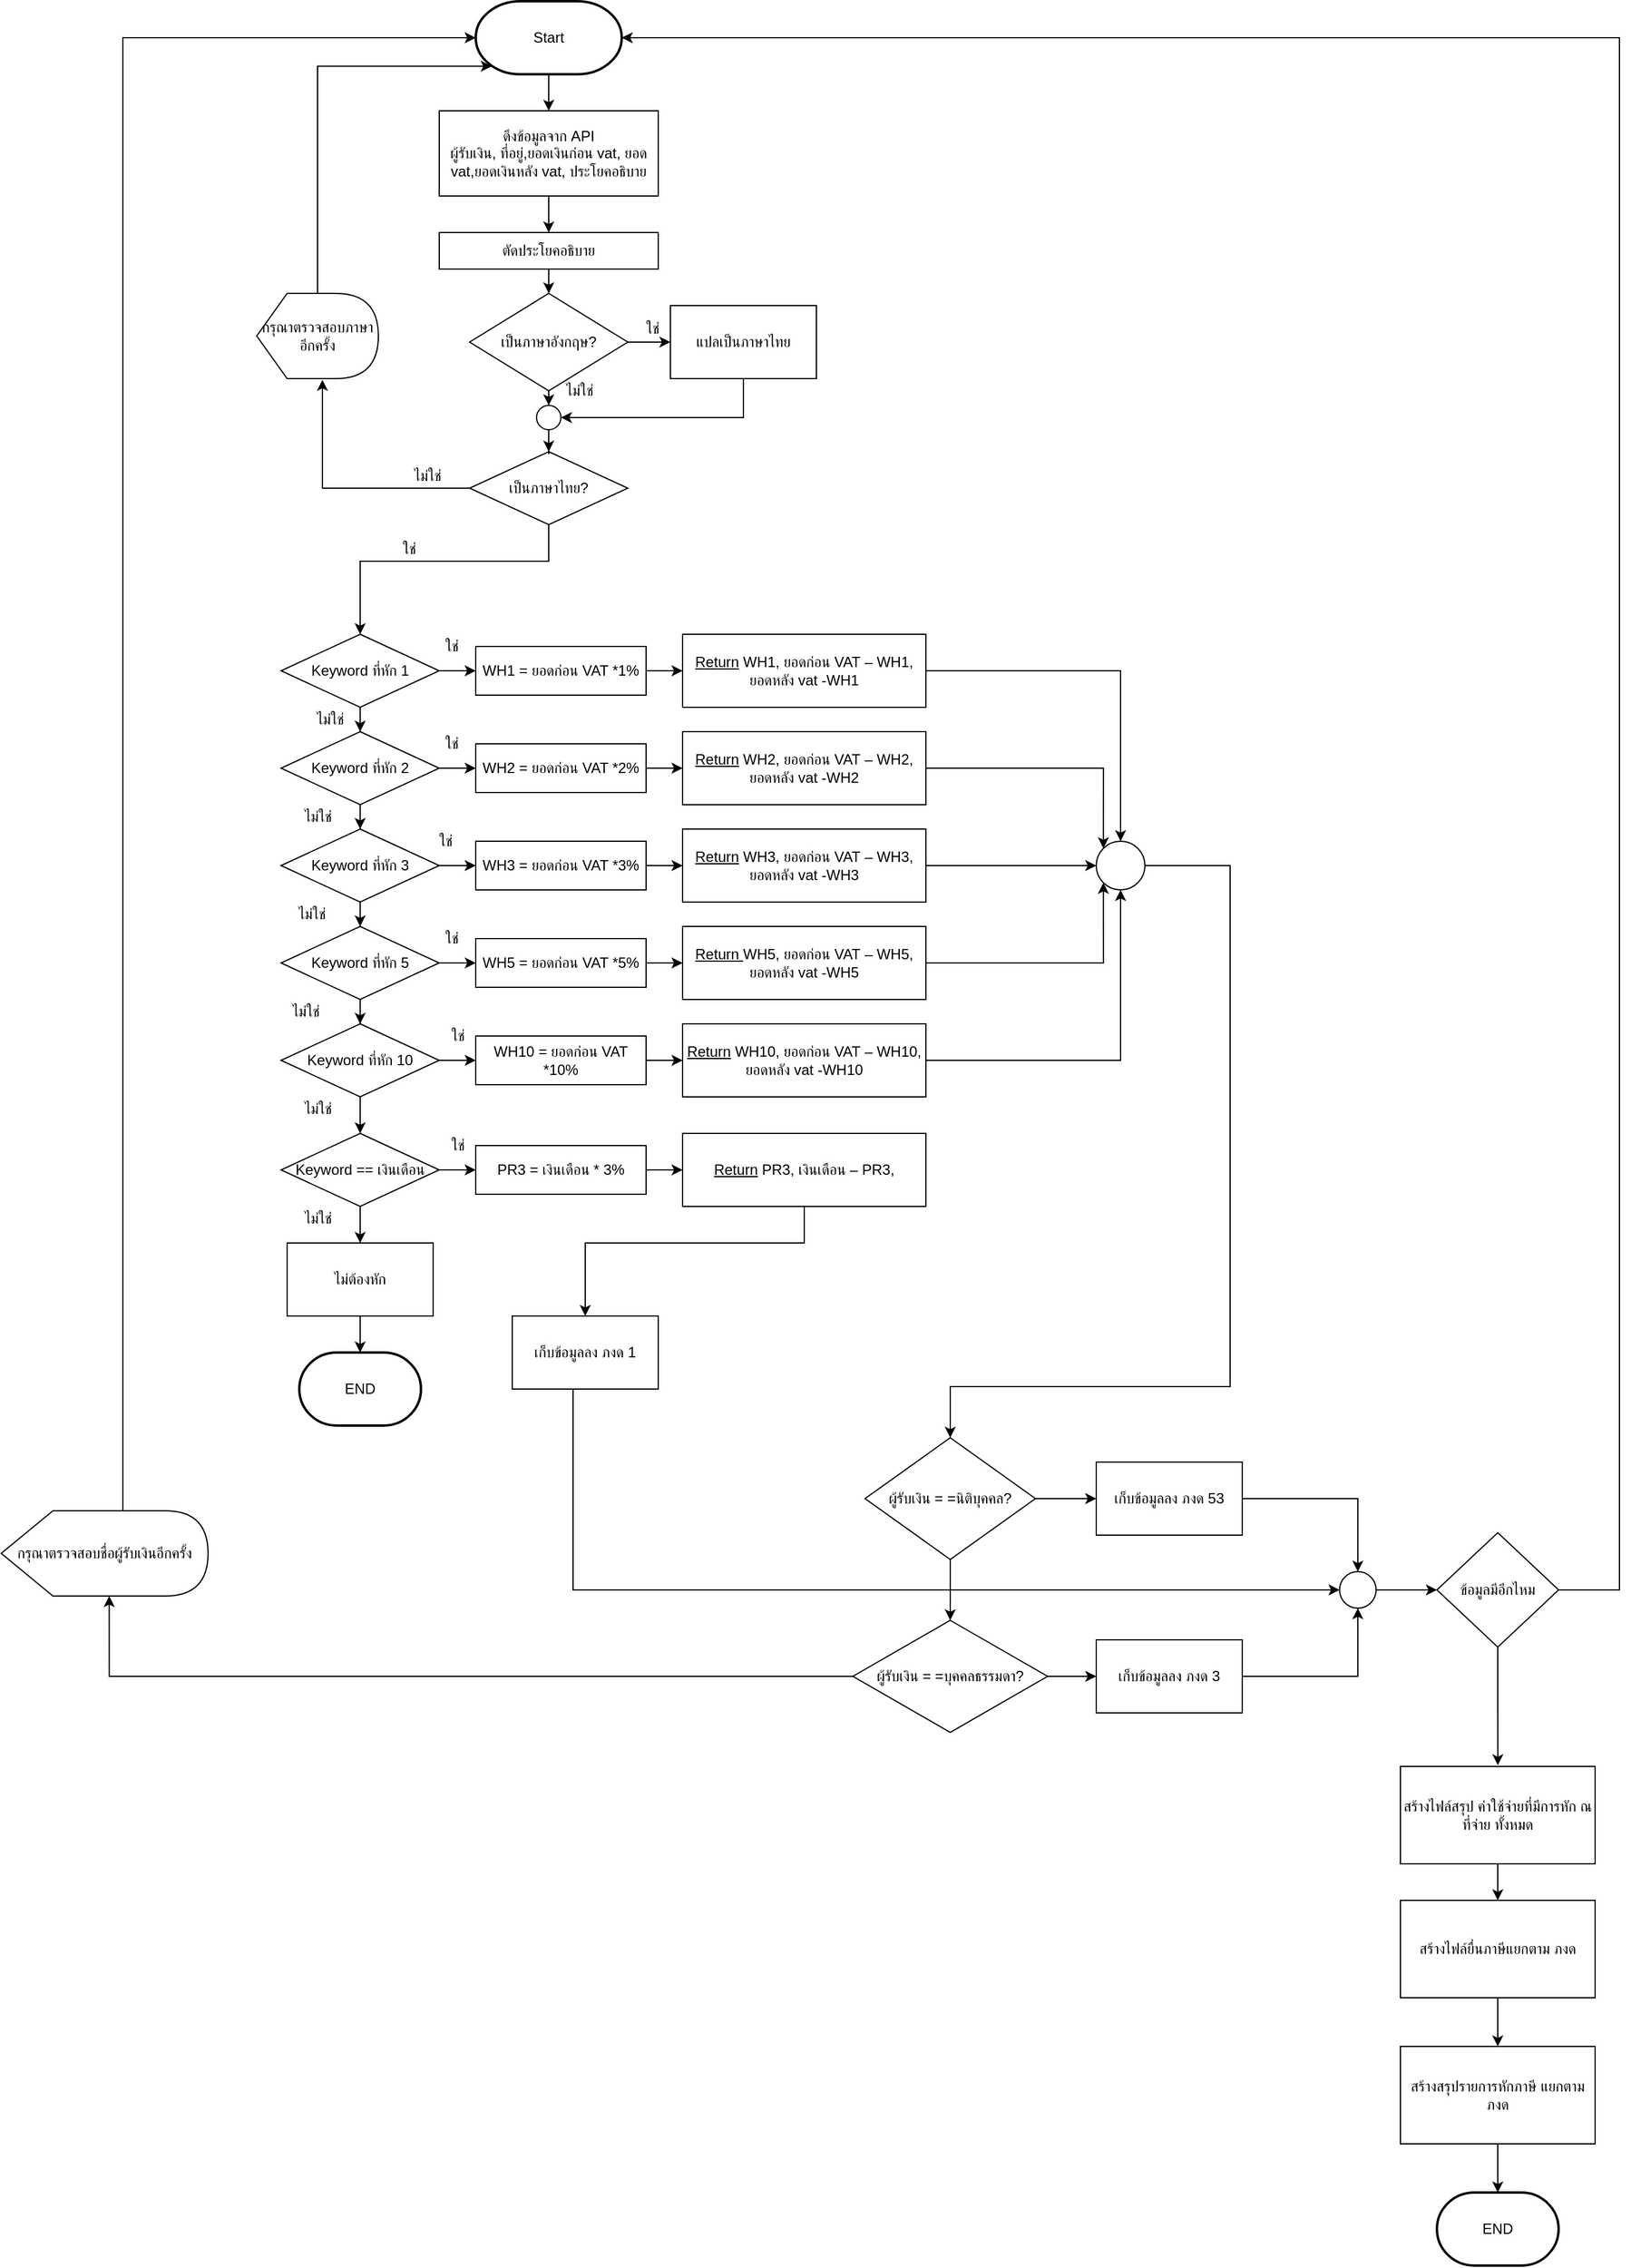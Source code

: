 <mxfile version="12.9.12" type="google"><diagram id="C5RBs43oDa-KdzZeNtuy" name="Page-1"><mxGraphModel dx="1278" dy="615" grid="1" gridSize="10" guides="1" tooltips="1" connect="1" arrows="1" fold="1" page="1" pageScale="1" pageWidth="1654" pageHeight="2336" math="0" shadow="0"><root><mxCell id="WIyWlLk6GJQsqaUBKTNV-0"/><mxCell id="WIyWlLk6GJQsqaUBKTNV-1" parent="WIyWlLk6GJQsqaUBKTNV-0"/><mxCell id="zGAQYfgNKE1p6FYnz9l3-11" value="" style="edgeStyle=orthogonalEdgeStyle;rounded=0;orthogonalLoop=1;jettySize=auto;html=1;" edge="1" parent="WIyWlLk6GJQsqaUBKTNV-1" source="zGAQYfgNKE1p6FYnz9l3-1" target="zGAQYfgNKE1p6FYnz9l3-10"><mxGeometry relative="1" as="geometry"/></mxCell><mxCell id="zGAQYfgNKE1p6FYnz9l3-1" value="&lt;div&gt;ดึงข้อมูลจาก API&lt;span lang=&quot;TH&quot;&gt;&lt;br&gt;&lt;/span&gt;&lt;/div&gt;&lt;div&gt;&lt;span lang=&quot;TH&quot;&gt;ผู้รับเงิน&lt;/span&gt;,&lt;span lang=&quot;TH&quot;&gt; ที่อยู่&lt;/span&gt;,&lt;span lang=&quot;TH&quot;&gt;ยอดเงินก่อน &lt;/span&gt;vat, &lt;span lang=&quot;TH&quot;&gt;ยอด &lt;/span&gt;vat,&lt;span lang=&quot;TH&quot;&gt;ยอดเงินหลัง &lt;/span&gt;vat, &lt;span lang=&quot;TH&quot;&gt;ประโยคอธิบาย&lt;/span&gt;&lt;/div&gt;" style="rounded=0;whiteSpace=wrap;html=1;" vertex="1" parent="WIyWlLk6GJQsqaUBKTNV-1"><mxGeometry x="560" y="120" width="180" height="70" as="geometry"/></mxCell><mxCell id="zGAQYfgNKE1p6FYnz9l3-13" value="" style="edgeStyle=orthogonalEdgeStyle;rounded=0;orthogonalLoop=1;jettySize=auto;html=1;" edge="1" parent="WIyWlLk6GJQsqaUBKTNV-1" source="zGAQYfgNKE1p6FYnz9l3-10"><mxGeometry relative="1" as="geometry"><mxPoint x="650" y="270" as="targetPoint"/></mxGeometry></mxCell><mxCell id="zGAQYfgNKE1p6FYnz9l3-10" value="&lt;div&gt;ตัดประโยคอธิบาย&lt;/div&gt;" style="rounded=0;whiteSpace=wrap;html=1;" vertex="1" parent="WIyWlLk6GJQsqaUBKTNV-1"><mxGeometry x="560" y="220" width="180" height="30" as="geometry"/></mxCell><mxCell id="zGAQYfgNKE1p6FYnz9l3-2" value="" style="endArrow=classic;html=1;entryX=0.5;entryY=0;entryDx=0;entryDy=0;" edge="1" parent="WIyWlLk6GJQsqaUBKTNV-1" target="zGAQYfgNKE1p6FYnz9l3-1"><mxGeometry width="50" height="50" relative="1" as="geometry"><mxPoint x="650" y="90" as="sourcePoint"/><mxPoint x="960" y="150" as="targetPoint"/><Array as="points"><mxPoint x="650" y="90"/></Array></mxGeometry></mxCell><mxCell id="zGAQYfgNKE1p6FYnz9l3-14" value="เป็นภาษาอังกฤษ?" style="rhombus;whiteSpace=wrap;html=1;" vertex="1" parent="WIyWlLk6GJQsqaUBKTNV-1"><mxGeometry x="585" y="270" width="130" height="80" as="geometry"/></mxCell><mxCell id="zGAQYfgNKE1p6FYnz9l3-35" style="edgeStyle=orthogonalEdgeStyle;rounded=0;orthogonalLoop=1;jettySize=auto;html=1;entryX=0.54;entryY=1.014;entryDx=0;entryDy=0;entryPerimeter=0;" edge="1" parent="WIyWlLk6GJQsqaUBKTNV-1" source="zGAQYfgNKE1p6FYnz9l3-23" target="zGAQYfgNKE1p6FYnz9l3-34"><mxGeometry relative="1" as="geometry"/></mxCell><mxCell id="zGAQYfgNKE1p6FYnz9l3-52" value="" style="edgeStyle=orthogonalEdgeStyle;rounded=0;orthogonalLoop=1;jettySize=auto;html=1;" edge="1" parent="WIyWlLk6GJQsqaUBKTNV-1" source="zGAQYfgNKE1p6FYnz9l3-23" target="zGAQYfgNKE1p6FYnz9l3-51"><mxGeometry relative="1" as="geometry"><Array as="points"><mxPoint x="650" y="490"/><mxPoint x="495" y="490"/></Array></mxGeometry></mxCell><mxCell id="zGAQYfgNKE1p6FYnz9l3-23" value="เป็นภาษาไทย?" style="rhombus;whiteSpace=wrap;html=1;" vertex="1" parent="WIyWlLk6GJQsqaUBKTNV-1"><mxGeometry x="585" y="400" width="130" height="60" as="geometry"/></mxCell><mxCell id="zGAQYfgNKE1p6FYnz9l3-54" value="" style="edgeStyle=orthogonalEdgeStyle;rounded=0;orthogonalLoop=1;jettySize=auto;html=1;" edge="1" parent="WIyWlLk6GJQsqaUBKTNV-1" source="zGAQYfgNKE1p6FYnz9l3-51" target="zGAQYfgNKE1p6FYnz9l3-53"><mxGeometry relative="1" as="geometry"/></mxCell><mxCell id="zGAQYfgNKE1p6FYnz9l3-66" value="" style="edgeStyle=orthogonalEdgeStyle;rounded=0;orthogonalLoop=1;jettySize=auto;html=1;" edge="1" parent="WIyWlLk6GJQsqaUBKTNV-1" source="zGAQYfgNKE1p6FYnz9l3-51" target="zGAQYfgNKE1p6FYnz9l3-65"><mxGeometry relative="1" as="geometry"/></mxCell><mxCell id="zGAQYfgNKE1p6FYnz9l3-51" value="&lt;p align=&quot;center&quot;&gt;&lt;span&gt;Keyword &lt;/span&gt;&lt;span lang=&quot;TH&quot;&gt;ที่หัก &lt;/span&gt;&lt;span&gt;1&lt;/span&gt;&lt;/p&gt;" style="rhombus;whiteSpace=wrap;html=1;" vertex="1" parent="WIyWlLk6GJQsqaUBKTNV-1"><mxGeometry x="430" y="550" width="130" height="60" as="geometry"/></mxCell><mxCell id="zGAQYfgNKE1p6FYnz9l3-56" value="" style="edgeStyle=orthogonalEdgeStyle;rounded=0;orthogonalLoop=1;jettySize=auto;html=1;" edge="1" parent="WIyWlLk6GJQsqaUBKTNV-1" source="zGAQYfgNKE1p6FYnz9l3-53" target="zGAQYfgNKE1p6FYnz9l3-55"><mxGeometry relative="1" as="geometry"/></mxCell><mxCell id="zGAQYfgNKE1p6FYnz9l3-84" value="" style="edgeStyle=orthogonalEdgeStyle;rounded=0;orthogonalLoop=1;jettySize=auto;html=1;" edge="1" parent="WIyWlLk6GJQsqaUBKTNV-1" source="zGAQYfgNKE1p6FYnz9l3-53" target="zGAQYfgNKE1p6FYnz9l3-70"><mxGeometry relative="1" as="geometry"/></mxCell><mxCell id="zGAQYfgNKE1p6FYnz9l3-53" value="&lt;p align=&quot;center&quot;&gt;&lt;span&gt;Keyword &lt;/span&gt;&lt;span lang=&quot;TH&quot;&gt;ที่หัก &lt;/span&gt;2&lt;/p&gt;" style="rhombus;whiteSpace=wrap;html=1;" vertex="1" parent="WIyWlLk6GJQsqaUBKTNV-1"><mxGeometry x="430" y="630" width="130" height="60" as="geometry"/></mxCell><mxCell id="zGAQYfgNKE1p6FYnz9l3-58" value="" style="edgeStyle=orthogonalEdgeStyle;rounded=0;orthogonalLoop=1;jettySize=auto;html=1;" edge="1" parent="WIyWlLk6GJQsqaUBKTNV-1" source="zGAQYfgNKE1p6FYnz9l3-55" target="zGAQYfgNKE1p6FYnz9l3-57"><mxGeometry relative="1" as="geometry"/></mxCell><mxCell id="zGAQYfgNKE1p6FYnz9l3-85" value="" style="edgeStyle=orthogonalEdgeStyle;rounded=0;orthogonalLoop=1;jettySize=auto;html=1;" edge="1" parent="WIyWlLk6GJQsqaUBKTNV-1" source="zGAQYfgNKE1p6FYnz9l3-55" target="zGAQYfgNKE1p6FYnz9l3-73"><mxGeometry relative="1" as="geometry"/></mxCell><mxCell id="zGAQYfgNKE1p6FYnz9l3-55" value="&lt;p align=&quot;center&quot;&gt;&lt;span&gt;Keyword &lt;/span&gt;&lt;span lang=&quot;TH&quot;&gt;ที่หัก &lt;/span&gt;3&lt;/p&gt;" style="rhombus;whiteSpace=wrap;html=1;" vertex="1" parent="WIyWlLk6GJQsqaUBKTNV-1"><mxGeometry x="430" y="710" width="130" height="60" as="geometry"/></mxCell><mxCell id="zGAQYfgNKE1p6FYnz9l3-60" value="" style="edgeStyle=orthogonalEdgeStyle;rounded=0;orthogonalLoop=1;jettySize=auto;html=1;" edge="1" parent="WIyWlLk6GJQsqaUBKTNV-1" source="zGAQYfgNKE1p6FYnz9l3-57" target="zGAQYfgNKE1p6FYnz9l3-59"><mxGeometry relative="1" as="geometry"/></mxCell><mxCell id="zGAQYfgNKE1p6FYnz9l3-86" value="" style="edgeStyle=orthogonalEdgeStyle;rounded=0;orthogonalLoop=1;jettySize=auto;html=1;" edge="1" parent="WIyWlLk6GJQsqaUBKTNV-1" source="zGAQYfgNKE1p6FYnz9l3-57" target="zGAQYfgNKE1p6FYnz9l3-76"><mxGeometry relative="1" as="geometry"/></mxCell><mxCell id="zGAQYfgNKE1p6FYnz9l3-57" value="&lt;p align=&quot;center&quot;&gt;&lt;span&gt;Keyword &lt;/span&gt;&lt;span lang=&quot;TH&quot;&gt;ที่หัก &lt;/span&gt;5&lt;/p&gt;" style="rhombus;whiteSpace=wrap;html=1;" vertex="1" parent="WIyWlLk6GJQsqaUBKTNV-1"><mxGeometry x="430" y="790" width="130" height="60" as="geometry"/></mxCell><mxCell id="zGAQYfgNKE1p6FYnz9l3-64" value="" style="edgeStyle=orthogonalEdgeStyle;rounded=0;orthogonalLoop=1;jettySize=auto;html=1;" edge="1" parent="WIyWlLk6GJQsqaUBKTNV-1" source="zGAQYfgNKE1p6FYnz9l3-59" target="zGAQYfgNKE1p6FYnz9l3-63"><mxGeometry relative="1" as="geometry"/></mxCell><mxCell id="zGAQYfgNKE1p6FYnz9l3-87" value="" style="edgeStyle=orthogonalEdgeStyle;rounded=0;orthogonalLoop=1;jettySize=auto;html=1;" edge="1" parent="WIyWlLk6GJQsqaUBKTNV-1" source="zGAQYfgNKE1p6FYnz9l3-59" target="zGAQYfgNKE1p6FYnz9l3-79"><mxGeometry relative="1" as="geometry"/></mxCell><mxCell id="zGAQYfgNKE1p6FYnz9l3-59" value="&lt;p align=&quot;center&quot;&gt;&lt;span&gt;Keyword &lt;/span&gt;&lt;span lang=&quot;TH&quot;&gt;ที่หัก &lt;/span&gt;10&lt;/p&gt;" style="rhombus;whiteSpace=wrap;html=1;" vertex="1" parent="WIyWlLk6GJQsqaUBKTNV-1"><mxGeometry x="430" y="870" width="130" height="60" as="geometry"/></mxCell><mxCell id="zGAQYfgNKE1p6FYnz9l3-88" value="" style="edgeStyle=orthogonalEdgeStyle;rounded=0;orthogonalLoop=1;jettySize=auto;html=1;" edge="1" parent="WIyWlLk6GJQsqaUBKTNV-1" source="zGAQYfgNKE1p6FYnz9l3-63" target="zGAQYfgNKE1p6FYnz9l3-82"><mxGeometry relative="1" as="geometry"/></mxCell><mxCell id="zGAQYfgNKE1p6FYnz9l3-91" value="" style="edgeStyle=orthogonalEdgeStyle;rounded=0;orthogonalLoop=1;jettySize=auto;html=1;" edge="1" parent="WIyWlLk6GJQsqaUBKTNV-1" source="zGAQYfgNKE1p6FYnz9l3-63" target="zGAQYfgNKE1p6FYnz9l3-90"><mxGeometry relative="1" as="geometry"/></mxCell><mxCell id="zGAQYfgNKE1p6FYnz9l3-63" value="&lt;p align=&quot;center&quot;&gt;&lt;span&gt;Keyword &lt;/span&gt;&lt;span lang=&quot;TH&quot;&gt;== เงินเดือน&lt;br&gt;&lt;/span&gt;&lt;/p&gt;" style="rhombus;whiteSpace=wrap;html=1;" vertex="1" parent="WIyWlLk6GJQsqaUBKTNV-1"><mxGeometry x="430" y="960" width="130" height="60" as="geometry"/></mxCell><mxCell id="zGAQYfgNKE1p6FYnz9l3-32" style="edgeStyle=orthogonalEdgeStyle;rounded=0;orthogonalLoop=1;jettySize=auto;html=1;exitX=0.5;exitY=1;exitDx=0;exitDy=0;entryX=1;entryY=0.5;entryDx=0;entryDy=0;" edge="1" parent="WIyWlLk6GJQsqaUBKTNV-1" source="zGAQYfgNKE1p6FYnz9l3-20" target="zGAQYfgNKE1p6FYnz9l3-26"><mxGeometry relative="1" as="geometry"/></mxCell><mxCell id="zGAQYfgNKE1p6FYnz9l3-20" value="แปลเป็นภาษาไทย" style="rounded=0;whiteSpace=wrap;html=1;" vertex="1" parent="WIyWlLk6GJQsqaUBKTNV-1"><mxGeometry x="750" y="280" width="120" height="60" as="geometry"/></mxCell><mxCell id="zGAQYfgNKE1p6FYnz9l3-21" value="" style="endArrow=classic;html=1;" edge="1" parent="WIyWlLk6GJQsqaUBKTNV-1" source="zGAQYfgNKE1p6FYnz9l3-14"><mxGeometry width="50" height="50" relative="1" as="geometry"><mxPoint x="715" y="360" as="sourcePoint"/><mxPoint x="750" y="310" as="targetPoint"/></mxGeometry></mxCell><mxCell id="zGAQYfgNKE1p6FYnz9l3-22" value="ใช่" style="text;html=1;align=center;verticalAlign=middle;resizable=0;points=[];autosize=1;" vertex="1" parent="WIyWlLk6GJQsqaUBKTNV-1"><mxGeometry x="720" y="289" width="30" height="20" as="geometry"/></mxCell><mxCell id="zGAQYfgNKE1p6FYnz9l3-33" value="" style="edgeStyle=orthogonalEdgeStyle;rounded=0;orthogonalLoop=1;jettySize=auto;html=1;" edge="1" parent="WIyWlLk6GJQsqaUBKTNV-1" source="zGAQYfgNKE1p6FYnz9l3-26" target="zGAQYfgNKE1p6FYnz9l3-23"><mxGeometry relative="1" as="geometry"/></mxCell><mxCell id="zGAQYfgNKE1p6FYnz9l3-26" value="" style="ellipse;whiteSpace=wrap;html=1;aspect=fixed;" vertex="1" parent="WIyWlLk6GJQsqaUBKTNV-1"><mxGeometry x="640" y="362" width="20" height="20" as="geometry"/></mxCell><mxCell id="zGAQYfgNKE1p6FYnz9l3-30" value="" style="endArrow=classic;html=1;exitX=0.5;exitY=1;exitDx=0;exitDy=0;entryX=0.5;entryY=0;entryDx=0;entryDy=0;" edge="1" parent="WIyWlLk6GJQsqaUBKTNV-1" source="zGAQYfgNKE1p6FYnz9l3-14" target="zGAQYfgNKE1p6FYnz9l3-26"><mxGeometry width="50" height="50" relative="1" as="geometry"><mxPoint x="640" y="400" as="sourcePoint"/><mxPoint x="690" y="350" as="targetPoint"/></mxGeometry></mxCell><mxCell id="zGAQYfgNKE1p6FYnz9l3-141" style="edgeStyle=orthogonalEdgeStyle;rounded=0;orthogonalLoop=1;jettySize=auto;html=1;entryX=0.11;entryY=0.89;entryDx=0;entryDy=0;entryPerimeter=0;" edge="1" parent="WIyWlLk6GJQsqaUBKTNV-1" source="zGAQYfgNKE1p6FYnz9l3-34" target="zGAQYfgNKE1p6FYnz9l3-152"><mxGeometry relative="1" as="geometry"><mxPoint x="590" y="75" as="targetPoint"/><Array as="points"><mxPoint x="460" y="83"/></Array></mxGeometry></mxCell><mxCell id="zGAQYfgNKE1p6FYnz9l3-34" value="กรุณาตรวจสอบภาษาอีกครั้ง" style="shape=display;whiteSpace=wrap;html=1;" vertex="1" parent="WIyWlLk6GJQsqaUBKTNV-1"><mxGeometry x="410" y="270" width="100" height="70" as="geometry"/></mxCell><mxCell id="zGAQYfgNKE1p6FYnz9l3-37" value="ใช่" style="text;html=1;align=center;verticalAlign=middle;resizable=0;points=[];autosize=1;" vertex="1" parent="WIyWlLk6GJQsqaUBKTNV-1"><mxGeometry x="520" y="470" width="30" height="20" as="geometry"/></mxCell><mxCell id="zGAQYfgNKE1p6FYnz9l3-38" value="ไม่ใช่" style="text;html=1;align=center;verticalAlign=middle;resizable=0;points=[];autosize=1;" vertex="1" parent="WIyWlLk6GJQsqaUBKTNV-1"><mxGeometry x="655" y="340" width="40" height="20" as="geometry"/></mxCell><mxCell id="zGAQYfgNKE1p6FYnz9l3-39" value="ไม่ใช่" style="text;html=1;align=center;verticalAlign=middle;resizable=0;points=[];autosize=1;" vertex="1" parent="WIyWlLk6GJQsqaUBKTNV-1"><mxGeometry x="530" y="410" width="40" height="20" as="geometry"/></mxCell><mxCell id="zGAQYfgNKE1p6FYnz9l3-68" value="" style="edgeStyle=orthogonalEdgeStyle;rounded=0;orthogonalLoop=1;jettySize=auto;html=1;" edge="1" parent="WIyWlLk6GJQsqaUBKTNV-1" source="zGAQYfgNKE1p6FYnz9l3-65" target="zGAQYfgNKE1p6FYnz9l3-67"><mxGeometry relative="1" as="geometry"/></mxCell><mxCell id="zGAQYfgNKE1p6FYnz9l3-65" value="&lt;p&gt;&lt;span&gt;WH1 = &lt;/span&gt;&lt;span lang=&quot;TH&quot;&gt;ยอดก่อน &lt;/span&gt;&lt;span&gt;VAT *1%&lt;/span&gt;&lt;/p&gt;" style="rounded=0;whiteSpace=wrap;html=1;" vertex="1" parent="WIyWlLk6GJQsqaUBKTNV-1"><mxGeometry x="590" y="560" width="140" height="40" as="geometry"/></mxCell><mxCell id="zGAQYfgNKE1p6FYnz9l3-107" style="edgeStyle=orthogonalEdgeStyle;rounded=0;orthogonalLoop=1;jettySize=auto;html=1;entryX=0.5;entryY=0;entryDx=0;entryDy=0;" edge="1" parent="WIyWlLk6GJQsqaUBKTNV-1" source="zGAQYfgNKE1p6FYnz9l3-67" target="zGAQYfgNKE1p6FYnz9l3-105"><mxGeometry relative="1" as="geometry"/></mxCell><mxCell id="zGAQYfgNKE1p6FYnz9l3-67" value="&lt;p&gt;&lt;/p&gt;&lt;p&gt;&lt;span&gt;&lt;u&gt;Return&lt;/u&gt; WH1, &lt;/span&gt;&lt;span lang=&quot;TH&quot;&gt;ยอดก่อน&lt;/span&gt;&lt;span&gt; VAT&lt;/span&gt;&lt;span lang=&quot;TH&quot;&gt; – &lt;/span&gt;&lt;span&gt;WH1,&lt;/span&gt;&lt;span lang=&quot;TH&quot;&gt; ยอดหลัง &lt;/span&gt;&lt;span&gt;vat -WH1&lt;/span&gt;&lt;/p&gt;" style="rounded=0;whiteSpace=wrap;html=1;" vertex="1" parent="WIyWlLk6GJQsqaUBKTNV-1"><mxGeometry x="760" y="550" width="200" height="60" as="geometry"/></mxCell><mxCell id="zGAQYfgNKE1p6FYnz9l3-69" value="" style="edgeStyle=orthogonalEdgeStyle;rounded=0;orthogonalLoop=1;jettySize=auto;html=1;" edge="1" parent="WIyWlLk6GJQsqaUBKTNV-1" source="zGAQYfgNKE1p6FYnz9l3-70" target="zGAQYfgNKE1p6FYnz9l3-71"><mxGeometry relative="1" as="geometry"/></mxCell><mxCell id="zGAQYfgNKE1p6FYnz9l3-70" value="&lt;p&gt;&lt;span&gt;WH2 = &lt;/span&gt;&lt;span lang=&quot;TH&quot;&gt;ยอดก่อน &lt;/span&gt;&lt;span&gt;VAT *2%&lt;/span&gt;&lt;/p&gt;" style="rounded=0;whiteSpace=wrap;html=1;" vertex="1" parent="WIyWlLk6GJQsqaUBKTNV-1"><mxGeometry x="590" y="640" width="140" height="40" as="geometry"/></mxCell><mxCell id="zGAQYfgNKE1p6FYnz9l3-108" style="edgeStyle=orthogonalEdgeStyle;rounded=0;orthogonalLoop=1;jettySize=auto;html=1;entryX=0;entryY=0;entryDx=0;entryDy=0;" edge="1" parent="WIyWlLk6GJQsqaUBKTNV-1" source="zGAQYfgNKE1p6FYnz9l3-71" target="zGAQYfgNKE1p6FYnz9l3-105"><mxGeometry relative="1" as="geometry"/></mxCell><mxCell id="zGAQYfgNKE1p6FYnz9l3-71" value="&lt;p&gt;&lt;/p&gt;&lt;p&gt;&lt;span&gt;&lt;u&gt;Return&lt;/u&gt; WH2, &lt;/span&gt;&lt;span lang=&quot;TH&quot;&gt;ยอดก่อน&lt;/span&gt;&lt;span&gt; VAT&lt;/span&gt;&lt;span lang=&quot;TH&quot;&gt; – &lt;/span&gt;&lt;span&gt;WH2,&lt;/span&gt;&lt;span lang=&quot;TH&quot;&gt; ยอดหลัง &lt;/span&gt;&lt;span&gt;vat -WH2&lt;/span&gt;&lt;/p&gt;" style="rounded=0;whiteSpace=wrap;html=1;" vertex="1" parent="WIyWlLk6GJQsqaUBKTNV-1"><mxGeometry x="760" y="630" width="200" height="60" as="geometry"/></mxCell><mxCell id="zGAQYfgNKE1p6FYnz9l3-72" value="" style="edgeStyle=orthogonalEdgeStyle;rounded=0;orthogonalLoop=1;jettySize=auto;html=1;" edge="1" parent="WIyWlLk6GJQsqaUBKTNV-1" source="zGAQYfgNKE1p6FYnz9l3-73" target="zGAQYfgNKE1p6FYnz9l3-74"><mxGeometry relative="1" as="geometry"/></mxCell><mxCell id="zGAQYfgNKE1p6FYnz9l3-73" value="&lt;p&gt;&lt;span&gt;WH3 = &lt;/span&gt;&lt;span lang=&quot;TH&quot;&gt;ยอดก่อน &lt;/span&gt;&lt;span&gt;VAT *3%&lt;/span&gt;&lt;/p&gt;" style="rounded=0;whiteSpace=wrap;html=1;" vertex="1" parent="WIyWlLk6GJQsqaUBKTNV-1"><mxGeometry x="590" y="720" width="140" height="40" as="geometry"/></mxCell><mxCell id="zGAQYfgNKE1p6FYnz9l3-110" style="edgeStyle=orthogonalEdgeStyle;rounded=0;orthogonalLoop=1;jettySize=auto;html=1;entryX=0;entryY=0.5;entryDx=0;entryDy=0;" edge="1" parent="WIyWlLk6GJQsqaUBKTNV-1" source="zGAQYfgNKE1p6FYnz9l3-74" target="zGAQYfgNKE1p6FYnz9l3-105"><mxGeometry relative="1" as="geometry"/></mxCell><mxCell id="zGAQYfgNKE1p6FYnz9l3-74" value="&lt;p&gt;&lt;/p&gt;&lt;p&gt;&lt;span&gt;&lt;u&gt;Return&lt;/u&gt; WH3, &lt;/span&gt;&lt;span lang=&quot;TH&quot;&gt;ยอดก่อน&lt;/span&gt;&lt;span&gt; VAT&lt;/span&gt;&lt;span lang=&quot;TH&quot;&gt; – &lt;/span&gt;&lt;span&gt;WH3,&lt;/span&gt;&lt;span lang=&quot;TH&quot;&gt; ยอดหลัง &lt;/span&gt;&lt;span&gt;vat -WH3&lt;/span&gt;&lt;/p&gt;" style="rounded=0;whiteSpace=wrap;html=1;" vertex="1" parent="WIyWlLk6GJQsqaUBKTNV-1"><mxGeometry x="760" y="710" width="200" height="60" as="geometry"/></mxCell><mxCell id="zGAQYfgNKE1p6FYnz9l3-75" value="" style="edgeStyle=orthogonalEdgeStyle;rounded=0;orthogonalLoop=1;jettySize=auto;html=1;" edge="1" parent="WIyWlLk6GJQsqaUBKTNV-1" source="zGAQYfgNKE1p6FYnz9l3-76" target="zGAQYfgNKE1p6FYnz9l3-77"><mxGeometry relative="1" as="geometry"/></mxCell><mxCell id="zGAQYfgNKE1p6FYnz9l3-76" value="&lt;p&gt;&lt;span&gt;WH5 = &lt;/span&gt;&lt;span lang=&quot;TH&quot;&gt;ยอดก่อน &lt;/span&gt;&lt;span&gt;VAT *5%&lt;/span&gt;&lt;/p&gt;" style="rounded=0;whiteSpace=wrap;html=1;" vertex="1" parent="WIyWlLk6GJQsqaUBKTNV-1"><mxGeometry x="590" y="800" width="140" height="40" as="geometry"/></mxCell><mxCell id="zGAQYfgNKE1p6FYnz9l3-111" style="edgeStyle=orthogonalEdgeStyle;rounded=0;orthogonalLoop=1;jettySize=auto;html=1;entryX=0;entryY=1;entryDx=0;entryDy=0;" edge="1" parent="WIyWlLk6GJQsqaUBKTNV-1" source="zGAQYfgNKE1p6FYnz9l3-77" target="zGAQYfgNKE1p6FYnz9l3-105"><mxGeometry relative="1" as="geometry"/></mxCell><mxCell id="zGAQYfgNKE1p6FYnz9l3-77" value="&lt;p&gt;&lt;/p&gt;&lt;p&gt;&lt;span&gt;&lt;u&gt;Return &lt;/u&gt;WH5, &lt;/span&gt;&lt;span lang=&quot;TH&quot;&gt;ยอดก่อน&lt;/span&gt;&lt;span&gt; VAT&lt;/span&gt;&lt;span lang=&quot;TH&quot;&gt; – &lt;/span&gt;&lt;span&gt;WH5,&lt;/span&gt;&lt;span lang=&quot;TH&quot;&gt; ยอดหลัง &lt;/span&gt;&lt;span&gt;vat -WH5&lt;/span&gt;&lt;/p&gt;" style="rounded=0;whiteSpace=wrap;html=1;" vertex="1" parent="WIyWlLk6GJQsqaUBKTNV-1"><mxGeometry x="760" y="790" width="200" height="60" as="geometry"/></mxCell><mxCell id="zGAQYfgNKE1p6FYnz9l3-78" value="" style="edgeStyle=orthogonalEdgeStyle;rounded=0;orthogonalLoop=1;jettySize=auto;html=1;" edge="1" parent="WIyWlLk6GJQsqaUBKTNV-1" source="zGAQYfgNKE1p6FYnz9l3-79" target="zGAQYfgNKE1p6FYnz9l3-80"><mxGeometry relative="1" as="geometry"/></mxCell><mxCell id="zGAQYfgNKE1p6FYnz9l3-79" value="&lt;p&gt;&lt;span&gt;WH10 = &lt;/span&gt;&lt;span lang=&quot;TH&quot;&gt;ยอดก่อน &lt;/span&gt;&lt;span&gt;VAT *10%&lt;/span&gt;&lt;/p&gt;" style="rounded=0;whiteSpace=wrap;html=1;" vertex="1" parent="WIyWlLk6GJQsqaUBKTNV-1"><mxGeometry x="590" y="880" width="140" height="40" as="geometry"/></mxCell><mxCell id="zGAQYfgNKE1p6FYnz9l3-112" style="edgeStyle=orthogonalEdgeStyle;rounded=0;orthogonalLoop=1;jettySize=auto;html=1;entryX=0.5;entryY=1;entryDx=0;entryDy=0;" edge="1" parent="WIyWlLk6GJQsqaUBKTNV-1" source="zGAQYfgNKE1p6FYnz9l3-80" target="zGAQYfgNKE1p6FYnz9l3-105"><mxGeometry relative="1" as="geometry"/></mxCell><mxCell id="zGAQYfgNKE1p6FYnz9l3-80" value="&lt;p&gt;&lt;/p&gt;&lt;p&gt;&lt;span&gt;&lt;u&gt;Return&lt;/u&gt; WH10, &lt;/span&gt;&lt;span lang=&quot;TH&quot;&gt;ยอดก่อน&lt;/span&gt;&lt;span&gt; VAT&lt;/span&gt;&lt;span lang=&quot;TH&quot;&gt; – &lt;/span&gt;&lt;span&gt;WH10,&lt;/span&gt;&lt;span lang=&quot;TH&quot;&gt; ยอดหลัง &lt;/span&gt;&lt;span&gt;vat -WH10&lt;/span&gt;&lt;/p&gt;" style="rounded=0;whiteSpace=wrap;html=1;" vertex="1" parent="WIyWlLk6GJQsqaUBKTNV-1"><mxGeometry x="760" y="870" width="200" height="60" as="geometry"/></mxCell><mxCell id="zGAQYfgNKE1p6FYnz9l3-81" value="" style="edgeStyle=orthogonalEdgeStyle;rounded=0;orthogonalLoop=1;jettySize=auto;html=1;" edge="1" parent="WIyWlLk6GJQsqaUBKTNV-1" source="zGAQYfgNKE1p6FYnz9l3-82" target="zGAQYfgNKE1p6FYnz9l3-83"><mxGeometry relative="1" as="geometry"/></mxCell><mxCell id="zGAQYfgNKE1p6FYnz9l3-82" value="&lt;p&gt;&lt;span&gt;PR3 = เงินเดือน * 3%&lt;/span&gt;&lt;span&gt;&lt;/span&gt;&lt;/p&gt;" style="rounded=0;whiteSpace=wrap;html=1;" vertex="1" parent="WIyWlLk6GJQsqaUBKTNV-1"><mxGeometry x="590" y="970" width="140" height="40" as="geometry"/></mxCell><mxCell id="zGAQYfgNKE1p6FYnz9l3-119" style="edgeStyle=orthogonalEdgeStyle;rounded=0;orthogonalLoop=1;jettySize=auto;html=1;entryX=0.5;entryY=0;entryDx=0;entryDy=0;" edge="1" parent="WIyWlLk6GJQsqaUBKTNV-1" source="zGAQYfgNKE1p6FYnz9l3-83" target="zGAQYfgNKE1p6FYnz9l3-118"><mxGeometry relative="1" as="geometry"><mxPoint x="680" y="1110" as="targetPoint"/><Array as="points"><mxPoint x="860" y="1050"/><mxPoint x="680" y="1050"/></Array></mxGeometry></mxCell><mxCell id="zGAQYfgNKE1p6FYnz9l3-83" value="&lt;p&gt;&lt;/p&gt;&lt;p&gt;&lt;span&gt;&lt;u&gt;Return&lt;/u&gt; PR3, &lt;/span&gt;&lt;span lang=&quot;TH&quot;&gt;เงินเดือน&lt;/span&gt;&lt;span&gt;&lt;/span&gt;&lt;span lang=&quot;TH&quot;&gt; – &lt;/span&gt;&lt;span&gt;PR3,&lt;/span&gt;&lt;span lang=&quot;TH&quot;&gt; &lt;/span&gt;&lt;span&gt;&lt;/span&gt;&lt;/p&gt;" style="rounded=0;whiteSpace=wrap;html=1;" vertex="1" parent="WIyWlLk6GJQsqaUBKTNV-1"><mxGeometry x="760" y="960" width="200" height="60" as="geometry"/></mxCell><mxCell id="zGAQYfgNKE1p6FYnz9l3-154" value="" style="edgeStyle=orthogonalEdgeStyle;rounded=0;orthogonalLoop=1;jettySize=auto;html=1;" edge="1" parent="WIyWlLk6GJQsqaUBKTNV-1" source="zGAQYfgNKE1p6FYnz9l3-90" target="zGAQYfgNKE1p6FYnz9l3-153"><mxGeometry relative="1" as="geometry"/></mxCell><mxCell id="zGAQYfgNKE1p6FYnz9l3-90" value="ไม่ต้องหัก" style="rounded=0;whiteSpace=wrap;html=1;" vertex="1" parent="WIyWlLk6GJQsqaUBKTNV-1"><mxGeometry x="435" y="1050" width="120" height="60" as="geometry"/></mxCell><mxCell id="zGAQYfgNKE1p6FYnz9l3-92" value="ไม่ใช่" style="text;html=1;align=center;verticalAlign=middle;resizable=0;points=[];autosize=1;" vertex="1" parent="WIyWlLk6GJQsqaUBKTNV-1"><mxGeometry x="450" y="610" width="40" height="20" as="geometry"/></mxCell><mxCell id="zGAQYfgNKE1p6FYnz9l3-93" value="ไม่ใช่" style="text;html=1;align=center;verticalAlign=middle;resizable=0;points=[];autosize=1;" vertex="1" parent="WIyWlLk6GJQsqaUBKTNV-1"><mxGeometry x="440" y="690" width="40" height="20" as="geometry"/></mxCell><mxCell id="zGAQYfgNKE1p6FYnz9l3-94" value="ไม่ใช่" style="text;html=1;align=center;verticalAlign=middle;resizable=0;points=[];autosize=1;" vertex="1" parent="WIyWlLk6GJQsqaUBKTNV-1"><mxGeometry x="435" y="770" width="40" height="20" as="geometry"/></mxCell><mxCell id="zGAQYfgNKE1p6FYnz9l3-95" value="ไม่ใช่" style="text;html=1;align=center;verticalAlign=middle;resizable=0;points=[];autosize=1;" vertex="1" parent="WIyWlLk6GJQsqaUBKTNV-1"><mxGeometry x="430" y="850" width="40" height="20" as="geometry"/></mxCell><mxCell id="zGAQYfgNKE1p6FYnz9l3-96" value="ไม่ใช่" style="text;html=1;align=center;verticalAlign=middle;resizable=0;points=[];autosize=1;" vertex="1" parent="WIyWlLk6GJQsqaUBKTNV-1"><mxGeometry x="440" y="930" width="40" height="20" as="geometry"/></mxCell><mxCell id="zGAQYfgNKE1p6FYnz9l3-98" value="ไม่ใช่" style="text;html=1;align=center;verticalAlign=middle;resizable=0;points=[];autosize=1;" vertex="1" parent="WIyWlLk6GJQsqaUBKTNV-1"><mxGeometry x="440" y="1020" width="40" height="20" as="geometry"/></mxCell><mxCell id="zGAQYfgNKE1p6FYnz9l3-99" value="ใช่" style="text;html=1;align=center;verticalAlign=middle;resizable=0;points=[];autosize=1;" vertex="1" parent="WIyWlLk6GJQsqaUBKTNV-1"><mxGeometry x="555" y="550" width="30" height="20" as="geometry"/></mxCell><mxCell id="zGAQYfgNKE1p6FYnz9l3-100" value="ใช่" style="text;html=1;align=center;verticalAlign=middle;resizable=0;points=[];autosize=1;" vertex="1" parent="WIyWlLk6GJQsqaUBKTNV-1"><mxGeometry x="555" y="630" width="30" height="20" as="geometry"/></mxCell><mxCell id="zGAQYfgNKE1p6FYnz9l3-101" value="ใช่" style="text;html=1;align=center;verticalAlign=middle;resizable=0;points=[];autosize=1;" vertex="1" parent="WIyWlLk6GJQsqaUBKTNV-1"><mxGeometry x="550" y="710" width="30" height="20" as="geometry"/></mxCell><mxCell id="zGAQYfgNKE1p6FYnz9l3-102" value="ใช่" style="text;html=1;align=center;verticalAlign=middle;resizable=0;points=[];autosize=1;" vertex="1" parent="WIyWlLk6GJQsqaUBKTNV-1"><mxGeometry x="555" y="790" width="30" height="20" as="geometry"/></mxCell><mxCell id="zGAQYfgNKE1p6FYnz9l3-103" value="ใช่" style="text;html=1;align=center;verticalAlign=middle;resizable=0;points=[];autosize=1;" vertex="1" parent="WIyWlLk6GJQsqaUBKTNV-1"><mxGeometry x="560" y="870" width="30" height="20" as="geometry"/></mxCell><mxCell id="zGAQYfgNKE1p6FYnz9l3-104" value="ใช่" style="text;html=1;align=center;verticalAlign=middle;resizable=0;points=[];autosize=1;" vertex="1" parent="WIyWlLk6GJQsqaUBKTNV-1"><mxGeometry x="560" y="960" width="30" height="20" as="geometry"/></mxCell><mxCell id="zGAQYfgNKE1p6FYnz9l3-114" style="edgeStyle=orthogonalEdgeStyle;rounded=0;orthogonalLoop=1;jettySize=auto;html=1;" edge="1" parent="WIyWlLk6GJQsqaUBKTNV-1" source="zGAQYfgNKE1p6FYnz9l3-105" target="zGAQYfgNKE1p6FYnz9l3-115"><mxGeometry relative="1" as="geometry"><mxPoint x="1290" y="1070" as="targetPoint"/><Array as="points"><mxPoint x="1210" y="740"/><mxPoint x="1210" y="1168"/></Array></mxGeometry></mxCell><mxCell id="zGAQYfgNKE1p6FYnz9l3-105" value="" style="ellipse;whiteSpace=wrap;html=1;aspect=fixed;" vertex="1" parent="WIyWlLk6GJQsqaUBKTNV-1"><mxGeometry x="1100" y="720" width="40" height="40" as="geometry"/></mxCell><mxCell id="zGAQYfgNKE1p6FYnz9l3-117" value="" style="edgeStyle=orthogonalEdgeStyle;rounded=0;orthogonalLoop=1;jettySize=auto;html=1;" edge="1" parent="WIyWlLk6GJQsqaUBKTNV-1" source="zGAQYfgNKE1p6FYnz9l3-115" target="zGAQYfgNKE1p6FYnz9l3-116"><mxGeometry relative="1" as="geometry"/></mxCell><mxCell id="zGAQYfgNKE1p6FYnz9l3-128" value="" style="edgeStyle=orthogonalEdgeStyle;rounded=0;orthogonalLoop=1;jettySize=auto;html=1;" edge="1" parent="WIyWlLk6GJQsqaUBKTNV-1" source="zGAQYfgNKE1p6FYnz9l3-115" target="zGAQYfgNKE1p6FYnz9l3-124"><mxGeometry relative="1" as="geometry"/></mxCell><mxCell id="zGAQYfgNKE1p6FYnz9l3-115" value="&lt;p&gt;&lt;span lang=&quot;TH&quot;&gt;ผู้รับเงิน &lt;/span&gt;&lt;span&gt;= =&lt;/span&gt;&lt;span lang=&quot;TH&quot;&gt;นิติบุคคล?&lt;/span&gt;&lt;/p&gt;" style="rhombus;whiteSpace=wrap;html=1;" vertex="1" parent="WIyWlLk6GJQsqaUBKTNV-1"><mxGeometry x="910" y="1210" width="140" height="100" as="geometry"/></mxCell><mxCell id="zGAQYfgNKE1p6FYnz9l3-126" value="" style="edgeStyle=orthogonalEdgeStyle;rounded=0;orthogonalLoop=1;jettySize=auto;html=1;" edge="1" parent="WIyWlLk6GJQsqaUBKTNV-1" source="zGAQYfgNKE1p6FYnz9l3-116" target="zGAQYfgNKE1p6FYnz9l3-125"><mxGeometry relative="1" as="geometry"/></mxCell><mxCell id="zGAQYfgNKE1p6FYnz9l3-139" style="edgeStyle=orthogonalEdgeStyle;rounded=0;orthogonalLoop=1;jettySize=auto;html=1;entryX=0;entryY=0;entryDx=88.75;entryDy=70;entryPerimeter=0;" edge="1" parent="WIyWlLk6GJQsqaUBKTNV-1" source="zGAQYfgNKE1p6FYnz9l3-116" target="zGAQYfgNKE1p6FYnz9l3-136"><mxGeometry relative="1" as="geometry"/></mxCell><mxCell id="zGAQYfgNKE1p6FYnz9l3-116" value="&lt;p&gt;&lt;span lang=&quot;TH&quot;&gt;ผู้รับเงิน &lt;/span&gt;&lt;span&gt;= =&lt;/span&gt;&lt;span lang=&quot;TH&quot;&gt;บุคคลธรรมดา?&lt;/span&gt;&lt;/p&gt;" style="rhombus;whiteSpace=wrap;html=1;" vertex="1" parent="WIyWlLk6GJQsqaUBKTNV-1"><mxGeometry x="900" y="1360" width="160" height="92" as="geometry"/></mxCell><mxCell id="zGAQYfgNKE1p6FYnz9l3-137" style="edgeStyle=orthogonalEdgeStyle;rounded=0;orthogonalLoop=1;jettySize=auto;html=1;entryX=0;entryY=0.5;entryDx=0;entryDy=0;" edge="1" parent="WIyWlLk6GJQsqaUBKTNV-1" source="zGAQYfgNKE1p6FYnz9l3-118" target="zGAQYfgNKE1p6FYnz9l3-129"><mxGeometry relative="1" as="geometry"><Array as="points"><mxPoint x="670" y="1335"/></Array></mxGeometry></mxCell><mxCell id="zGAQYfgNKE1p6FYnz9l3-118" value="เก็บข้อมูลลง ภงด 1 " style="rounded=0;whiteSpace=wrap;html=1;" vertex="1" parent="WIyWlLk6GJQsqaUBKTNV-1"><mxGeometry x="620" y="1110" width="120" height="60" as="geometry"/></mxCell><mxCell id="zGAQYfgNKE1p6FYnz9l3-130" style="edgeStyle=orthogonalEdgeStyle;rounded=0;orthogonalLoop=1;jettySize=auto;html=1;entryX=0.5;entryY=0;entryDx=0;entryDy=0;" edge="1" parent="WIyWlLk6GJQsqaUBKTNV-1" source="zGAQYfgNKE1p6FYnz9l3-124" target="zGAQYfgNKE1p6FYnz9l3-129"><mxGeometry relative="1" as="geometry"/></mxCell><mxCell id="zGAQYfgNKE1p6FYnz9l3-124" value="เก็บข้อมูลลง ภงด 53 " style="rounded=0;whiteSpace=wrap;html=1;" vertex="1" parent="WIyWlLk6GJQsqaUBKTNV-1"><mxGeometry x="1100" y="1230" width="120" height="60" as="geometry"/></mxCell><mxCell id="zGAQYfgNKE1p6FYnz9l3-131" style="edgeStyle=orthogonalEdgeStyle;rounded=0;orthogonalLoop=1;jettySize=auto;html=1;entryX=0.5;entryY=1;entryDx=0;entryDy=0;" edge="1" parent="WIyWlLk6GJQsqaUBKTNV-1" source="zGAQYfgNKE1p6FYnz9l3-125" target="zGAQYfgNKE1p6FYnz9l3-129"><mxGeometry relative="1" as="geometry"/></mxCell><mxCell id="zGAQYfgNKE1p6FYnz9l3-125" value="เก็บข้อมูลลง ภงด 3 " style="rounded=0;whiteSpace=wrap;html=1;" vertex="1" parent="WIyWlLk6GJQsqaUBKTNV-1"><mxGeometry x="1100" y="1376" width="120" height="60" as="geometry"/></mxCell><mxCell id="zGAQYfgNKE1p6FYnz9l3-133" value="" style="edgeStyle=orthogonalEdgeStyle;rounded=0;orthogonalLoop=1;jettySize=auto;html=1;" edge="1" parent="WIyWlLk6GJQsqaUBKTNV-1" source="zGAQYfgNKE1p6FYnz9l3-129" target="zGAQYfgNKE1p6FYnz9l3-132"><mxGeometry relative="1" as="geometry"/></mxCell><mxCell id="zGAQYfgNKE1p6FYnz9l3-129" value="" style="ellipse;whiteSpace=wrap;html=1;aspect=fixed;" vertex="1" parent="WIyWlLk6GJQsqaUBKTNV-1"><mxGeometry x="1300" y="1320" width="30" height="30" as="geometry"/></mxCell><mxCell id="zGAQYfgNKE1p6FYnz9l3-142" style="edgeStyle=orthogonalEdgeStyle;rounded=0;orthogonalLoop=1;jettySize=auto;html=1;entryX=1;entryY=0.5;entryDx=0;entryDy=0;" edge="1" parent="WIyWlLk6GJQsqaUBKTNV-1" source="zGAQYfgNKE1p6FYnz9l3-132"><mxGeometry relative="1" as="geometry"><mxPoint x="710" y="60" as="targetPoint"/><Array as="points"><mxPoint x="1530" y="1335"/><mxPoint x="1530" y="60"/></Array></mxGeometry></mxCell><mxCell id="zGAQYfgNKE1p6FYnz9l3-144" style="edgeStyle=orthogonalEdgeStyle;rounded=0;orthogonalLoop=1;jettySize=auto;html=1;entryX=0.438;entryY=-0.012;entryDx=0;entryDy=0;entryPerimeter=0;" edge="1" parent="WIyWlLk6GJQsqaUBKTNV-1" source="zGAQYfgNKE1p6FYnz9l3-132"><mxGeometry relative="1" as="geometry"><mxPoint x="1430.08" y="1479.04" as="targetPoint"/></mxGeometry></mxCell><mxCell id="zGAQYfgNKE1p6FYnz9l3-132" value="ข้อมูลมีอีกไหม" style="rhombus;whiteSpace=wrap;html=1;" vertex="1" parent="WIyWlLk6GJQsqaUBKTNV-1"><mxGeometry x="1380" y="1288" width="100" height="94" as="geometry"/></mxCell><mxCell id="zGAQYfgNKE1p6FYnz9l3-140" style="edgeStyle=orthogonalEdgeStyle;rounded=0;orthogonalLoop=1;jettySize=auto;html=1;entryX=0;entryY=0.5;entryDx=0;entryDy=0;" edge="1" parent="WIyWlLk6GJQsqaUBKTNV-1" source="zGAQYfgNKE1p6FYnz9l3-136"><mxGeometry relative="1" as="geometry"><mxPoint x="590" y="60" as="targetPoint"/><Array as="points"><mxPoint x="300" y="60"/></Array></mxGeometry></mxCell><mxCell id="zGAQYfgNKE1p6FYnz9l3-136" value="กรุณาตรวจสอบชื่อผู้รับเงินอีกครั้ง" style="shape=display;whiteSpace=wrap;html=1;" vertex="1" parent="WIyWlLk6GJQsqaUBKTNV-1"><mxGeometry x="200" y="1270" width="170" height="70" as="geometry"/></mxCell><mxCell id="zGAQYfgNKE1p6FYnz9l3-147" value="" style="edgeStyle=orthogonalEdgeStyle;rounded=0;orthogonalLoop=1;jettySize=auto;html=1;" edge="1" parent="WIyWlLk6GJQsqaUBKTNV-1" source="zGAQYfgNKE1p6FYnz9l3-145" target="zGAQYfgNKE1p6FYnz9l3-146"><mxGeometry relative="1" as="geometry"/></mxCell><mxCell id="zGAQYfgNKE1p6FYnz9l3-145" value="สร้างไฟล์สรุป ค่าใช้จ่ายที่มีการหัก ณ ที่จ่าย ทั้งหมด" style="rounded=0;whiteSpace=wrap;html=1;" vertex="1" parent="WIyWlLk6GJQsqaUBKTNV-1"><mxGeometry x="1350" y="1480" width="160" height="80" as="geometry"/></mxCell><mxCell id="zGAQYfgNKE1p6FYnz9l3-149" value="" style="edgeStyle=orthogonalEdgeStyle;rounded=0;orthogonalLoop=1;jettySize=auto;html=1;" edge="1" parent="WIyWlLk6GJQsqaUBKTNV-1" source="zGAQYfgNKE1p6FYnz9l3-146" target="zGAQYfgNKE1p6FYnz9l3-148"><mxGeometry relative="1" as="geometry"/></mxCell><mxCell id="zGAQYfgNKE1p6FYnz9l3-146" value="สร้างไฟล์ยื่นภาษีแยกตาม ภงด" style="rounded=0;whiteSpace=wrap;html=1;" vertex="1" parent="WIyWlLk6GJQsqaUBKTNV-1"><mxGeometry x="1350" y="1590" width="160" height="80" as="geometry"/></mxCell><mxCell id="zGAQYfgNKE1p6FYnz9l3-151" value="" style="edgeStyle=orthogonalEdgeStyle;rounded=0;orthogonalLoop=1;jettySize=auto;html=1;" edge="1" parent="WIyWlLk6GJQsqaUBKTNV-1" source="zGAQYfgNKE1p6FYnz9l3-148" target="zGAQYfgNKE1p6FYnz9l3-150"><mxGeometry relative="1" as="geometry"/></mxCell><mxCell id="zGAQYfgNKE1p6FYnz9l3-148" value="สร้างสรุปรายการหักภาษี แยกตาม ภงด" style="rounded=0;whiteSpace=wrap;html=1;" vertex="1" parent="WIyWlLk6GJQsqaUBKTNV-1"><mxGeometry x="1350" y="1710" width="160" height="80" as="geometry"/></mxCell><mxCell id="zGAQYfgNKE1p6FYnz9l3-150" value="END" style="strokeWidth=2;html=1;shape=mxgraph.flowchart.terminator;whiteSpace=wrap;" vertex="1" parent="WIyWlLk6GJQsqaUBKTNV-1"><mxGeometry x="1380" y="1830" width="100" height="60" as="geometry"/></mxCell><mxCell id="zGAQYfgNKE1p6FYnz9l3-152" value="Start" style="strokeWidth=2;html=1;shape=mxgraph.flowchart.terminator;whiteSpace=wrap;" vertex="1" parent="WIyWlLk6GJQsqaUBKTNV-1"><mxGeometry x="590" y="30" width="120" height="60" as="geometry"/></mxCell><mxCell id="zGAQYfgNKE1p6FYnz9l3-153" value="END" style="strokeWidth=2;html=1;shape=mxgraph.flowchart.terminator;whiteSpace=wrap;" vertex="1" parent="WIyWlLk6GJQsqaUBKTNV-1"><mxGeometry x="445" y="1140" width="100" height="60" as="geometry"/></mxCell></root></mxGraphModel></diagram></mxfile>